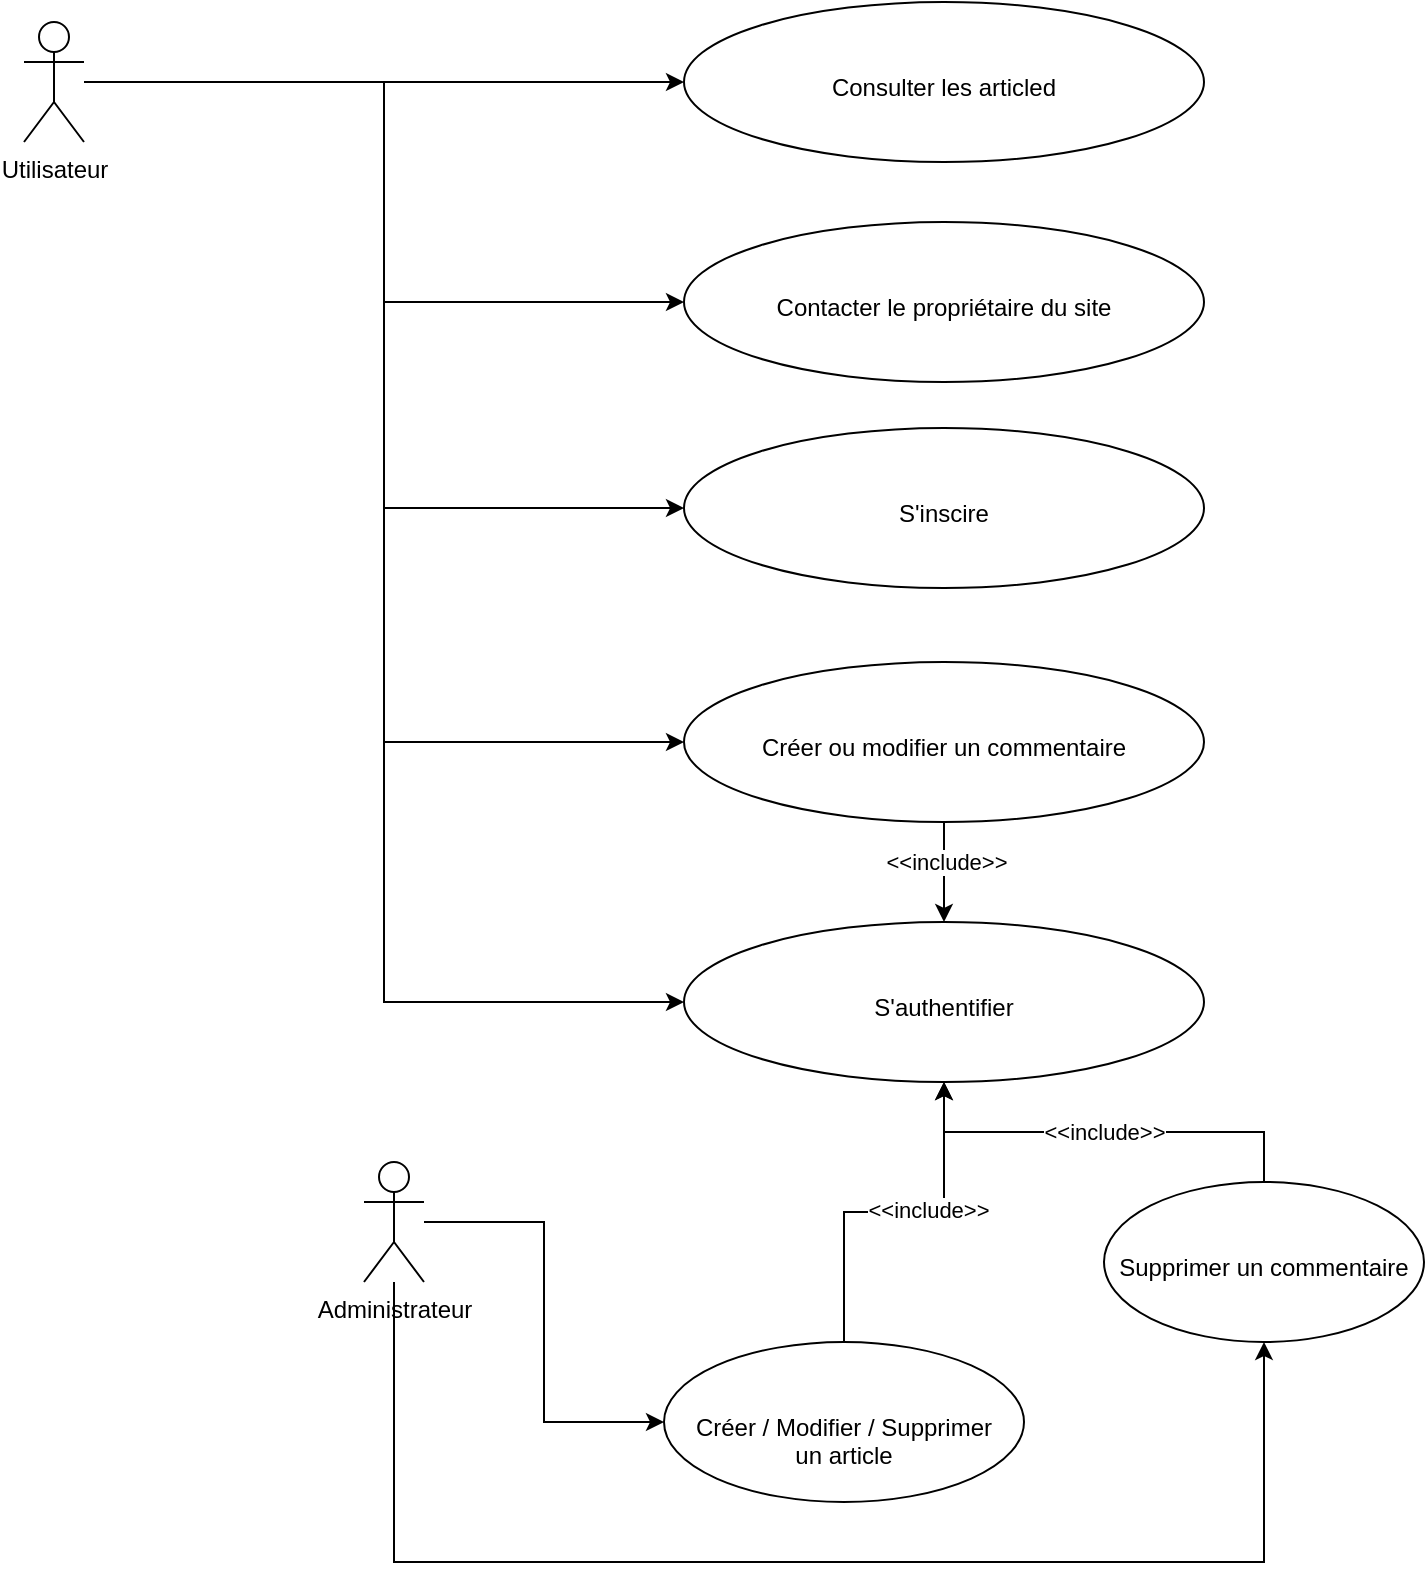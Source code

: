 <mxfile version="20.8.10" type="device"><diagram id="C5RBs43oDa-KdzZeNtuy" name="Page-1"><mxGraphModel dx="1853" dy="1068" grid="1" gridSize="10" guides="1" tooltips="1" connect="1" arrows="1" fold="1" page="1" pageScale="1" pageWidth="827" pageHeight="1169" math="0" shadow="0"><root><mxCell id="WIyWlLk6GJQsqaUBKTNV-0"/><mxCell id="WIyWlLk6GJQsqaUBKTNV-1" parent="WIyWlLk6GJQsqaUBKTNV-0"/><mxCell id="o1o2MqolpH0hC_7g3nsS-5" value="" style="edgeStyle=orthogonalEdgeStyle;rounded=0;orthogonalLoop=1;jettySize=auto;html=1;" edge="1" parent="WIyWlLk6GJQsqaUBKTNV-1" source="o1o2MqolpH0hC_7g3nsS-0" target="o1o2MqolpH0hC_7g3nsS-4"><mxGeometry relative="1" as="geometry"/></mxCell><mxCell id="o1o2MqolpH0hC_7g3nsS-27" style="edgeStyle=orthogonalEdgeStyle;rounded=0;orthogonalLoop=1;jettySize=auto;html=1;entryX=0;entryY=0.5;entryDx=0;entryDy=0;" edge="1" parent="WIyWlLk6GJQsqaUBKTNV-1" source="o1o2MqolpH0hC_7g3nsS-0" target="o1o2MqolpH0hC_7g3nsS-6"><mxGeometry relative="1" as="geometry"/></mxCell><mxCell id="o1o2MqolpH0hC_7g3nsS-28" style="edgeStyle=orthogonalEdgeStyle;rounded=0;orthogonalLoop=1;jettySize=auto;html=1;entryX=0;entryY=0.5;entryDx=0;entryDy=0;" edge="1" parent="WIyWlLk6GJQsqaUBKTNV-1" source="o1o2MqolpH0hC_7g3nsS-0" target="o1o2MqolpH0hC_7g3nsS-7"><mxGeometry relative="1" as="geometry"/></mxCell><mxCell id="o1o2MqolpH0hC_7g3nsS-29" style="edgeStyle=orthogonalEdgeStyle;rounded=0;orthogonalLoop=1;jettySize=auto;html=1;entryX=0;entryY=0.5;entryDx=0;entryDy=0;" edge="1" parent="WIyWlLk6GJQsqaUBKTNV-1" source="o1o2MqolpH0hC_7g3nsS-0" target="o1o2MqolpH0hC_7g3nsS-8"><mxGeometry relative="1" as="geometry"/></mxCell><mxCell id="o1o2MqolpH0hC_7g3nsS-30" style="edgeStyle=orthogonalEdgeStyle;rounded=0;orthogonalLoop=1;jettySize=auto;html=1;entryX=0;entryY=0.5;entryDx=0;entryDy=0;" edge="1" parent="WIyWlLk6GJQsqaUBKTNV-1" source="o1o2MqolpH0hC_7g3nsS-0" target="o1o2MqolpH0hC_7g3nsS-9"><mxGeometry relative="1" as="geometry"/></mxCell><mxCell id="o1o2MqolpH0hC_7g3nsS-0" value="Utilisateur&lt;br&gt;" style="shape=umlActor;verticalLabelPosition=bottom;verticalAlign=top;html=1;outlineConnect=0;" vertex="1" parent="WIyWlLk6GJQsqaUBKTNV-1"><mxGeometry x="110" y="120" width="30" height="60" as="geometry"/></mxCell><mxCell id="o1o2MqolpH0hC_7g3nsS-22" style="edgeStyle=orthogonalEdgeStyle;rounded=0;orthogonalLoop=1;jettySize=auto;html=1;entryX=0;entryY=0.5;entryDx=0;entryDy=0;" edge="1" parent="WIyWlLk6GJQsqaUBKTNV-1" source="o1o2MqolpH0hC_7g3nsS-2" target="o1o2MqolpH0hC_7g3nsS-13"><mxGeometry relative="1" as="geometry"/></mxCell><mxCell id="o1o2MqolpH0hC_7g3nsS-31" style="edgeStyle=orthogonalEdgeStyle;rounded=0;orthogonalLoop=1;jettySize=auto;html=1;entryX=0.5;entryY=1;entryDx=0;entryDy=0;" edge="1" parent="WIyWlLk6GJQsqaUBKTNV-1" source="o1o2MqolpH0hC_7g3nsS-2" target="o1o2MqolpH0hC_7g3nsS-11"><mxGeometry relative="1" as="geometry"><Array as="points"><mxPoint x="295" y="890"/><mxPoint x="730" y="890"/></Array></mxGeometry></mxCell><mxCell id="o1o2MqolpH0hC_7g3nsS-2" value="Administrateur" style="shape=umlActor;verticalLabelPosition=bottom;verticalAlign=top;html=1;outlineConnect=0;" vertex="1" parent="WIyWlLk6GJQsqaUBKTNV-1"><mxGeometry x="280" y="690" width="30" height="60" as="geometry"/></mxCell><mxCell id="o1o2MqolpH0hC_7g3nsS-4" value="&lt;br&gt;&lt;br&gt;Consulter les articled" style="ellipse;whiteSpace=wrap;html=1;verticalAlign=top;" vertex="1" parent="WIyWlLk6GJQsqaUBKTNV-1"><mxGeometry x="440" y="110" width="260" height="80" as="geometry"/></mxCell><mxCell id="o1o2MqolpH0hC_7g3nsS-6" value="&lt;br&gt;&lt;br&gt;Contacter le propriétaire du site" style="ellipse;whiteSpace=wrap;html=1;verticalAlign=top;" vertex="1" parent="WIyWlLk6GJQsqaUBKTNV-1"><mxGeometry x="440" y="220" width="260" height="80" as="geometry"/></mxCell><mxCell id="o1o2MqolpH0hC_7g3nsS-7" value="&lt;br&gt;&lt;br&gt;S'inscire" style="ellipse;whiteSpace=wrap;html=1;verticalAlign=top;" vertex="1" parent="WIyWlLk6GJQsqaUBKTNV-1"><mxGeometry x="440" y="323" width="260" height="80" as="geometry"/></mxCell><mxCell id="o1o2MqolpH0hC_7g3nsS-17" style="edgeStyle=orthogonalEdgeStyle;rounded=0;orthogonalLoop=1;jettySize=auto;html=1;" edge="1" parent="WIyWlLk6GJQsqaUBKTNV-1" source="o1o2MqolpH0hC_7g3nsS-8" target="o1o2MqolpH0hC_7g3nsS-9"><mxGeometry relative="1" as="geometry"/></mxCell><mxCell id="o1o2MqolpH0hC_7g3nsS-26" value="&amp;lt;&amp;lt;include&amp;gt;&amp;gt;" style="edgeLabel;html=1;align=center;verticalAlign=middle;resizable=0;points=[];" vertex="1" connectable="0" parent="o1o2MqolpH0hC_7g3nsS-17"><mxGeometry x="-0.193" y="1" relative="1" as="geometry"><mxPoint as="offset"/></mxGeometry></mxCell><mxCell id="o1o2MqolpH0hC_7g3nsS-8" value="&lt;br&gt;&lt;br&gt;Créer ou modifier un commentaire" style="ellipse;whiteSpace=wrap;html=1;verticalAlign=top;" vertex="1" parent="WIyWlLk6GJQsqaUBKTNV-1"><mxGeometry x="440" y="440" width="260" height="80" as="geometry"/></mxCell><mxCell id="o1o2MqolpH0hC_7g3nsS-9" value="&lt;br&gt;&lt;br&gt;S'authentifier" style="ellipse;whiteSpace=wrap;html=1;verticalAlign=top;" vertex="1" parent="WIyWlLk6GJQsqaUBKTNV-1"><mxGeometry x="440" y="570" width="260" height="80" as="geometry"/></mxCell><mxCell id="o1o2MqolpH0hC_7g3nsS-25" value="&amp;lt;&amp;lt;include&amp;gt;&amp;gt;" style="edgeStyle=orthogonalEdgeStyle;rounded=0;orthogonalLoop=1;jettySize=auto;html=1;entryX=0.5;entryY=1;entryDx=0;entryDy=0;" edge="1" parent="WIyWlLk6GJQsqaUBKTNV-1" source="o1o2MqolpH0hC_7g3nsS-11" target="o1o2MqolpH0hC_7g3nsS-9"><mxGeometry relative="1" as="geometry"/></mxCell><mxCell id="o1o2MqolpH0hC_7g3nsS-11" value="&lt;br&gt;&lt;br&gt;Supprimer un commentaire" style="ellipse;whiteSpace=wrap;html=1;verticalAlign=top;" vertex="1" parent="WIyWlLk6GJQsqaUBKTNV-1"><mxGeometry x="650" y="700" width="160" height="80" as="geometry"/></mxCell><mxCell id="o1o2MqolpH0hC_7g3nsS-19" style="edgeStyle=orthogonalEdgeStyle;rounded=0;orthogonalLoop=1;jettySize=auto;html=1;" edge="1" parent="WIyWlLk6GJQsqaUBKTNV-1" source="o1o2MqolpH0hC_7g3nsS-13" target="o1o2MqolpH0hC_7g3nsS-9"><mxGeometry relative="1" as="geometry"/></mxCell><mxCell id="o1o2MqolpH0hC_7g3nsS-20" value="&amp;lt;&amp;lt;include&amp;gt;&amp;gt;" style="edgeLabel;html=1;align=center;verticalAlign=middle;resizable=0;points=[];" vertex="1" connectable="0" parent="o1o2MqolpH0hC_7g3nsS-19"><mxGeometry x="0.188" y="1" relative="1" as="geometry"><mxPoint as="offset"/></mxGeometry></mxCell><mxCell id="o1o2MqolpH0hC_7g3nsS-13" value="&lt;br&gt;&lt;br&gt;Créer / Modifier / Supprimer&lt;br&gt;un article" style="ellipse;whiteSpace=wrap;html=1;verticalAlign=top;" vertex="1" parent="WIyWlLk6GJQsqaUBKTNV-1"><mxGeometry x="430" y="780" width="180" height="80" as="geometry"/></mxCell></root></mxGraphModel></diagram></mxfile>